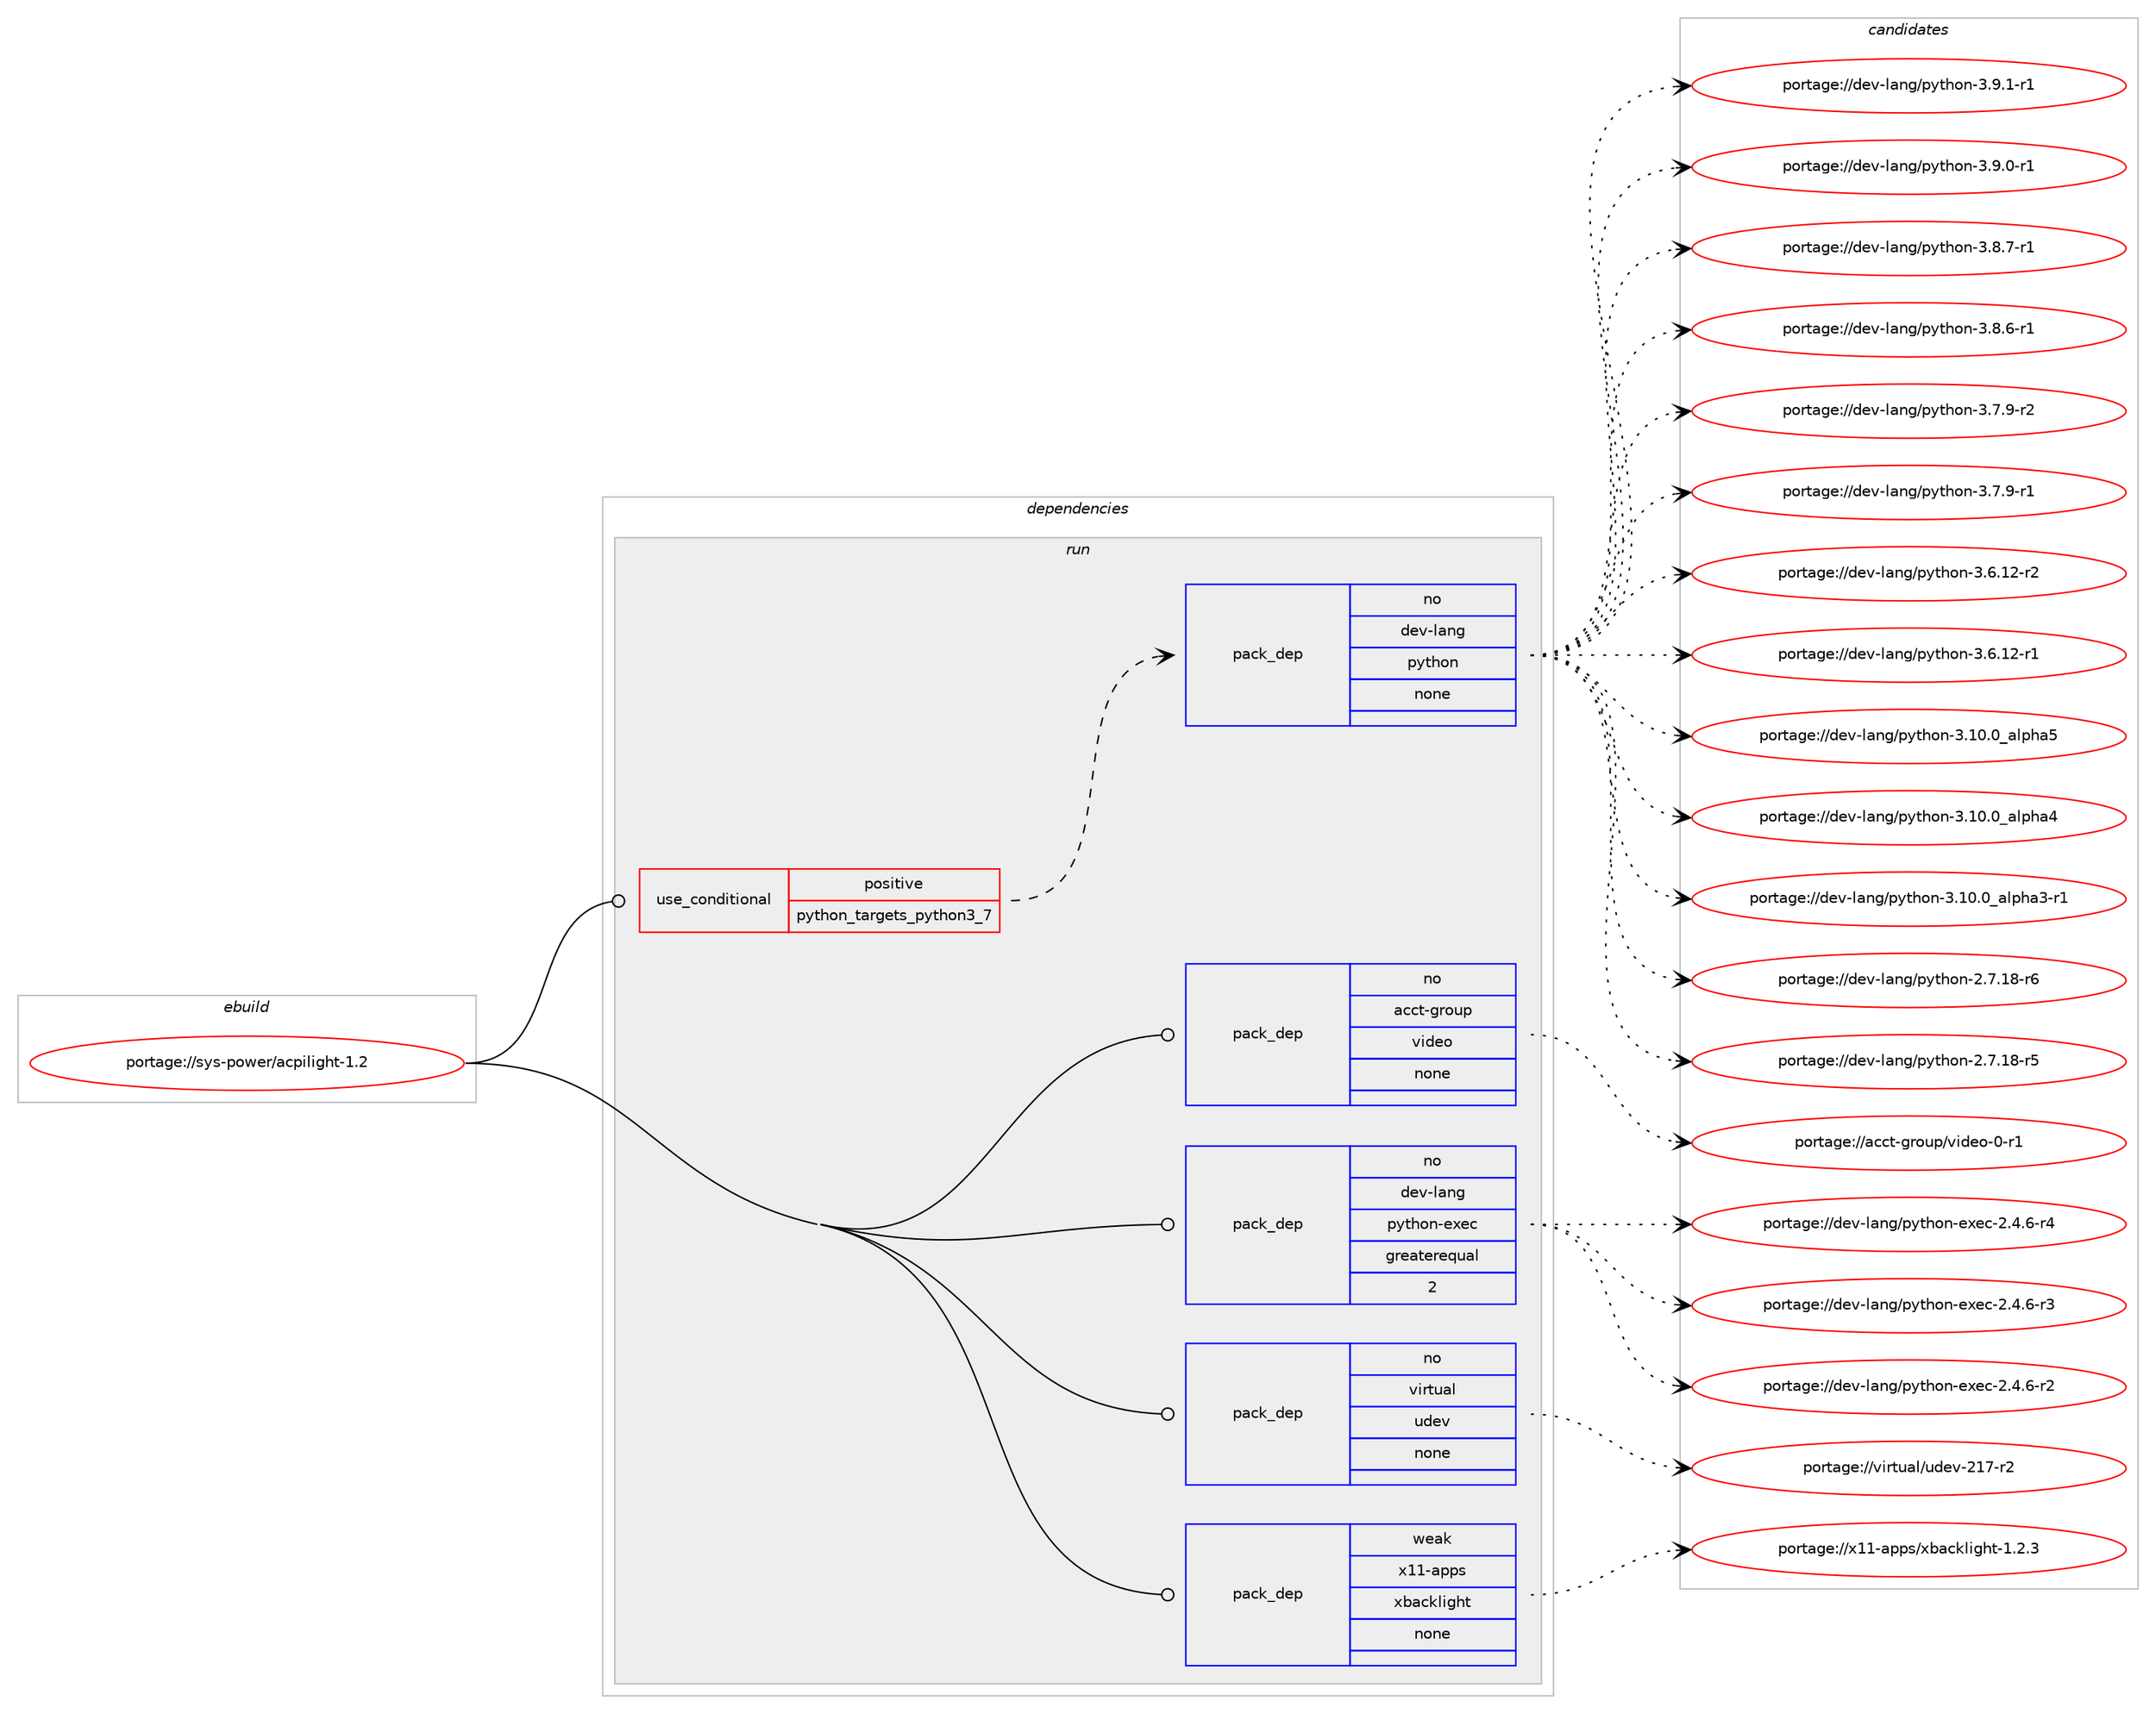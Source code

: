 digraph prolog {

# *************
# Graph options
# *************

newrank=true;
concentrate=true;
compound=true;
graph [rankdir=LR,fontname=Helvetica,fontsize=10,ranksep=1.5];#, ranksep=2.5, nodesep=0.2];
edge  [arrowhead=vee];
node  [fontname=Helvetica,fontsize=10];

# **********
# The ebuild
# **********

subgraph cluster_leftcol {
color=gray;
label=<<i>ebuild</i>>;
id [label="portage://sys-power/acpilight-1.2", color=red, width=4, href="../sys-power/acpilight-1.2.svg"];
}

# ****************
# The dependencies
# ****************

subgraph cluster_midcol {
color=gray;
label=<<i>dependencies</i>>;
subgraph cluster_compile {
fillcolor="#eeeeee";
style=filled;
label=<<i>compile</i>>;
}
subgraph cluster_compileandrun {
fillcolor="#eeeeee";
style=filled;
label=<<i>compile and run</i>>;
}
subgraph cluster_run {
fillcolor="#eeeeee";
style=filled;
label=<<i>run</i>>;
subgraph cond877 {
dependency4126 [label=<<TABLE BORDER="0" CELLBORDER="1" CELLSPACING="0" CELLPADDING="4"><TR><TD ROWSPAN="3" CELLPADDING="10">use_conditional</TD></TR><TR><TD>positive</TD></TR><TR><TD>python_targets_python3_7</TD></TR></TABLE>>, shape=none, color=red];
subgraph pack3181 {
dependency4127 [label=<<TABLE BORDER="0" CELLBORDER="1" CELLSPACING="0" CELLPADDING="4" WIDTH="220"><TR><TD ROWSPAN="6" CELLPADDING="30">pack_dep</TD></TR><TR><TD WIDTH="110">no</TD></TR><TR><TD>dev-lang</TD></TR><TR><TD>python</TD></TR><TR><TD>none</TD></TR><TR><TD></TD></TR></TABLE>>, shape=none, color=blue];
}
dependency4126:e -> dependency4127:w [weight=20,style="dashed",arrowhead="vee"];
}
id:e -> dependency4126:w [weight=20,style="solid",arrowhead="odot"];
subgraph pack3182 {
dependency4128 [label=<<TABLE BORDER="0" CELLBORDER="1" CELLSPACING="0" CELLPADDING="4" WIDTH="220"><TR><TD ROWSPAN="6" CELLPADDING="30">pack_dep</TD></TR><TR><TD WIDTH="110">no</TD></TR><TR><TD>acct-group</TD></TR><TR><TD>video</TD></TR><TR><TD>none</TD></TR><TR><TD></TD></TR></TABLE>>, shape=none, color=blue];
}
id:e -> dependency4128:w [weight=20,style="solid",arrowhead="odot"];
subgraph pack3183 {
dependency4129 [label=<<TABLE BORDER="0" CELLBORDER="1" CELLSPACING="0" CELLPADDING="4" WIDTH="220"><TR><TD ROWSPAN="6" CELLPADDING="30">pack_dep</TD></TR><TR><TD WIDTH="110">no</TD></TR><TR><TD>dev-lang</TD></TR><TR><TD>python-exec</TD></TR><TR><TD>greaterequal</TD></TR><TR><TD>2</TD></TR></TABLE>>, shape=none, color=blue];
}
id:e -> dependency4129:w [weight=20,style="solid",arrowhead="odot"];
subgraph pack3184 {
dependency4130 [label=<<TABLE BORDER="0" CELLBORDER="1" CELLSPACING="0" CELLPADDING="4" WIDTH="220"><TR><TD ROWSPAN="6" CELLPADDING="30">pack_dep</TD></TR><TR><TD WIDTH="110">no</TD></TR><TR><TD>virtual</TD></TR><TR><TD>udev</TD></TR><TR><TD>none</TD></TR><TR><TD></TD></TR></TABLE>>, shape=none, color=blue];
}
id:e -> dependency4130:w [weight=20,style="solid",arrowhead="odot"];
subgraph pack3185 {
dependency4131 [label=<<TABLE BORDER="0" CELLBORDER="1" CELLSPACING="0" CELLPADDING="4" WIDTH="220"><TR><TD ROWSPAN="6" CELLPADDING="30">pack_dep</TD></TR><TR><TD WIDTH="110">weak</TD></TR><TR><TD>x11-apps</TD></TR><TR><TD>xbacklight</TD></TR><TR><TD>none</TD></TR><TR><TD></TD></TR></TABLE>>, shape=none, color=blue];
}
id:e -> dependency4131:w [weight=20,style="solid",arrowhead="odot"];
}
}

# **************
# The candidates
# **************

subgraph cluster_choices {
rank=same;
color=gray;
label=<<i>candidates</i>>;

subgraph choice3181 {
color=black;
nodesep=1;
choice1001011184510897110103471121211161041111104551465746494511449 [label="portage://dev-lang/python-3.9.1-r1", color=red, width=4,href="../dev-lang/python-3.9.1-r1.svg"];
choice1001011184510897110103471121211161041111104551465746484511449 [label="portage://dev-lang/python-3.9.0-r1", color=red, width=4,href="../dev-lang/python-3.9.0-r1.svg"];
choice1001011184510897110103471121211161041111104551465646554511449 [label="portage://dev-lang/python-3.8.7-r1", color=red, width=4,href="../dev-lang/python-3.8.7-r1.svg"];
choice1001011184510897110103471121211161041111104551465646544511449 [label="portage://dev-lang/python-3.8.6-r1", color=red, width=4,href="../dev-lang/python-3.8.6-r1.svg"];
choice1001011184510897110103471121211161041111104551465546574511450 [label="portage://dev-lang/python-3.7.9-r2", color=red, width=4,href="../dev-lang/python-3.7.9-r2.svg"];
choice1001011184510897110103471121211161041111104551465546574511449 [label="portage://dev-lang/python-3.7.9-r1", color=red, width=4,href="../dev-lang/python-3.7.9-r1.svg"];
choice100101118451089711010347112121116104111110455146544649504511450 [label="portage://dev-lang/python-3.6.12-r2", color=red, width=4,href="../dev-lang/python-3.6.12-r2.svg"];
choice100101118451089711010347112121116104111110455146544649504511449 [label="portage://dev-lang/python-3.6.12-r1", color=red, width=4,href="../dev-lang/python-3.6.12-r1.svg"];
choice1001011184510897110103471121211161041111104551464948464895971081121049753 [label="portage://dev-lang/python-3.10.0_alpha5", color=red, width=4,href="../dev-lang/python-3.10.0_alpha5.svg"];
choice1001011184510897110103471121211161041111104551464948464895971081121049752 [label="portage://dev-lang/python-3.10.0_alpha4", color=red, width=4,href="../dev-lang/python-3.10.0_alpha4.svg"];
choice10010111845108971101034711212111610411111045514649484648959710811210497514511449 [label="portage://dev-lang/python-3.10.0_alpha3-r1", color=red, width=4,href="../dev-lang/python-3.10.0_alpha3-r1.svg"];
choice100101118451089711010347112121116104111110455046554649564511454 [label="portage://dev-lang/python-2.7.18-r6", color=red, width=4,href="../dev-lang/python-2.7.18-r6.svg"];
choice100101118451089711010347112121116104111110455046554649564511453 [label="portage://dev-lang/python-2.7.18-r5", color=red, width=4,href="../dev-lang/python-2.7.18-r5.svg"];
dependency4127:e -> choice1001011184510897110103471121211161041111104551465746494511449:w [style=dotted,weight="100"];
dependency4127:e -> choice1001011184510897110103471121211161041111104551465746484511449:w [style=dotted,weight="100"];
dependency4127:e -> choice1001011184510897110103471121211161041111104551465646554511449:w [style=dotted,weight="100"];
dependency4127:e -> choice1001011184510897110103471121211161041111104551465646544511449:w [style=dotted,weight="100"];
dependency4127:e -> choice1001011184510897110103471121211161041111104551465546574511450:w [style=dotted,weight="100"];
dependency4127:e -> choice1001011184510897110103471121211161041111104551465546574511449:w [style=dotted,weight="100"];
dependency4127:e -> choice100101118451089711010347112121116104111110455146544649504511450:w [style=dotted,weight="100"];
dependency4127:e -> choice100101118451089711010347112121116104111110455146544649504511449:w [style=dotted,weight="100"];
dependency4127:e -> choice1001011184510897110103471121211161041111104551464948464895971081121049753:w [style=dotted,weight="100"];
dependency4127:e -> choice1001011184510897110103471121211161041111104551464948464895971081121049752:w [style=dotted,weight="100"];
dependency4127:e -> choice10010111845108971101034711212111610411111045514649484648959710811210497514511449:w [style=dotted,weight="100"];
dependency4127:e -> choice100101118451089711010347112121116104111110455046554649564511454:w [style=dotted,weight="100"];
dependency4127:e -> choice100101118451089711010347112121116104111110455046554649564511453:w [style=dotted,weight="100"];
}
subgraph choice3182 {
color=black;
nodesep=1;
choice979999116451031141111171124711810510010111145484511449 [label="portage://acct-group/video-0-r1", color=red, width=4,href="../acct-group/video-0-r1.svg"];
dependency4128:e -> choice979999116451031141111171124711810510010111145484511449:w [style=dotted,weight="100"];
}
subgraph choice3183 {
color=black;
nodesep=1;
choice10010111845108971101034711212111610411111045101120101994550465246544511452 [label="portage://dev-lang/python-exec-2.4.6-r4", color=red, width=4,href="../dev-lang/python-exec-2.4.6-r4.svg"];
choice10010111845108971101034711212111610411111045101120101994550465246544511451 [label="portage://dev-lang/python-exec-2.4.6-r3", color=red, width=4,href="../dev-lang/python-exec-2.4.6-r3.svg"];
choice10010111845108971101034711212111610411111045101120101994550465246544511450 [label="portage://dev-lang/python-exec-2.4.6-r2", color=red, width=4,href="../dev-lang/python-exec-2.4.6-r2.svg"];
dependency4129:e -> choice10010111845108971101034711212111610411111045101120101994550465246544511452:w [style=dotted,weight="100"];
dependency4129:e -> choice10010111845108971101034711212111610411111045101120101994550465246544511451:w [style=dotted,weight="100"];
dependency4129:e -> choice10010111845108971101034711212111610411111045101120101994550465246544511450:w [style=dotted,weight="100"];
}
subgraph choice3184 {
color=black;
nodesep=1;
choice1181051141161179710847117100101118455049554511450 [label="portage://virtual/udev-217-r2", color=red, width=4,href="../virtual/udev-217-r2.svg"];
dependency4130:e -> choice1181051141161179710847117100101118455049554511450:w [style=dotted,weight="100"];
}
subgraph choice3185 {
color=black;
nodesep=1;
choice1204949459711211211547120989799107108105103104116454946504651 [label="portage://x11-apps/xbacklight-1.2.3", color=red, width=4,href="../x11-apps/xbacklight-1.2.3.svg"];
dependency4131:e -> choice1204949459711211211547120989799107108105103104116454946504651:w [style=dotted,weight="100"];
}
}

}
